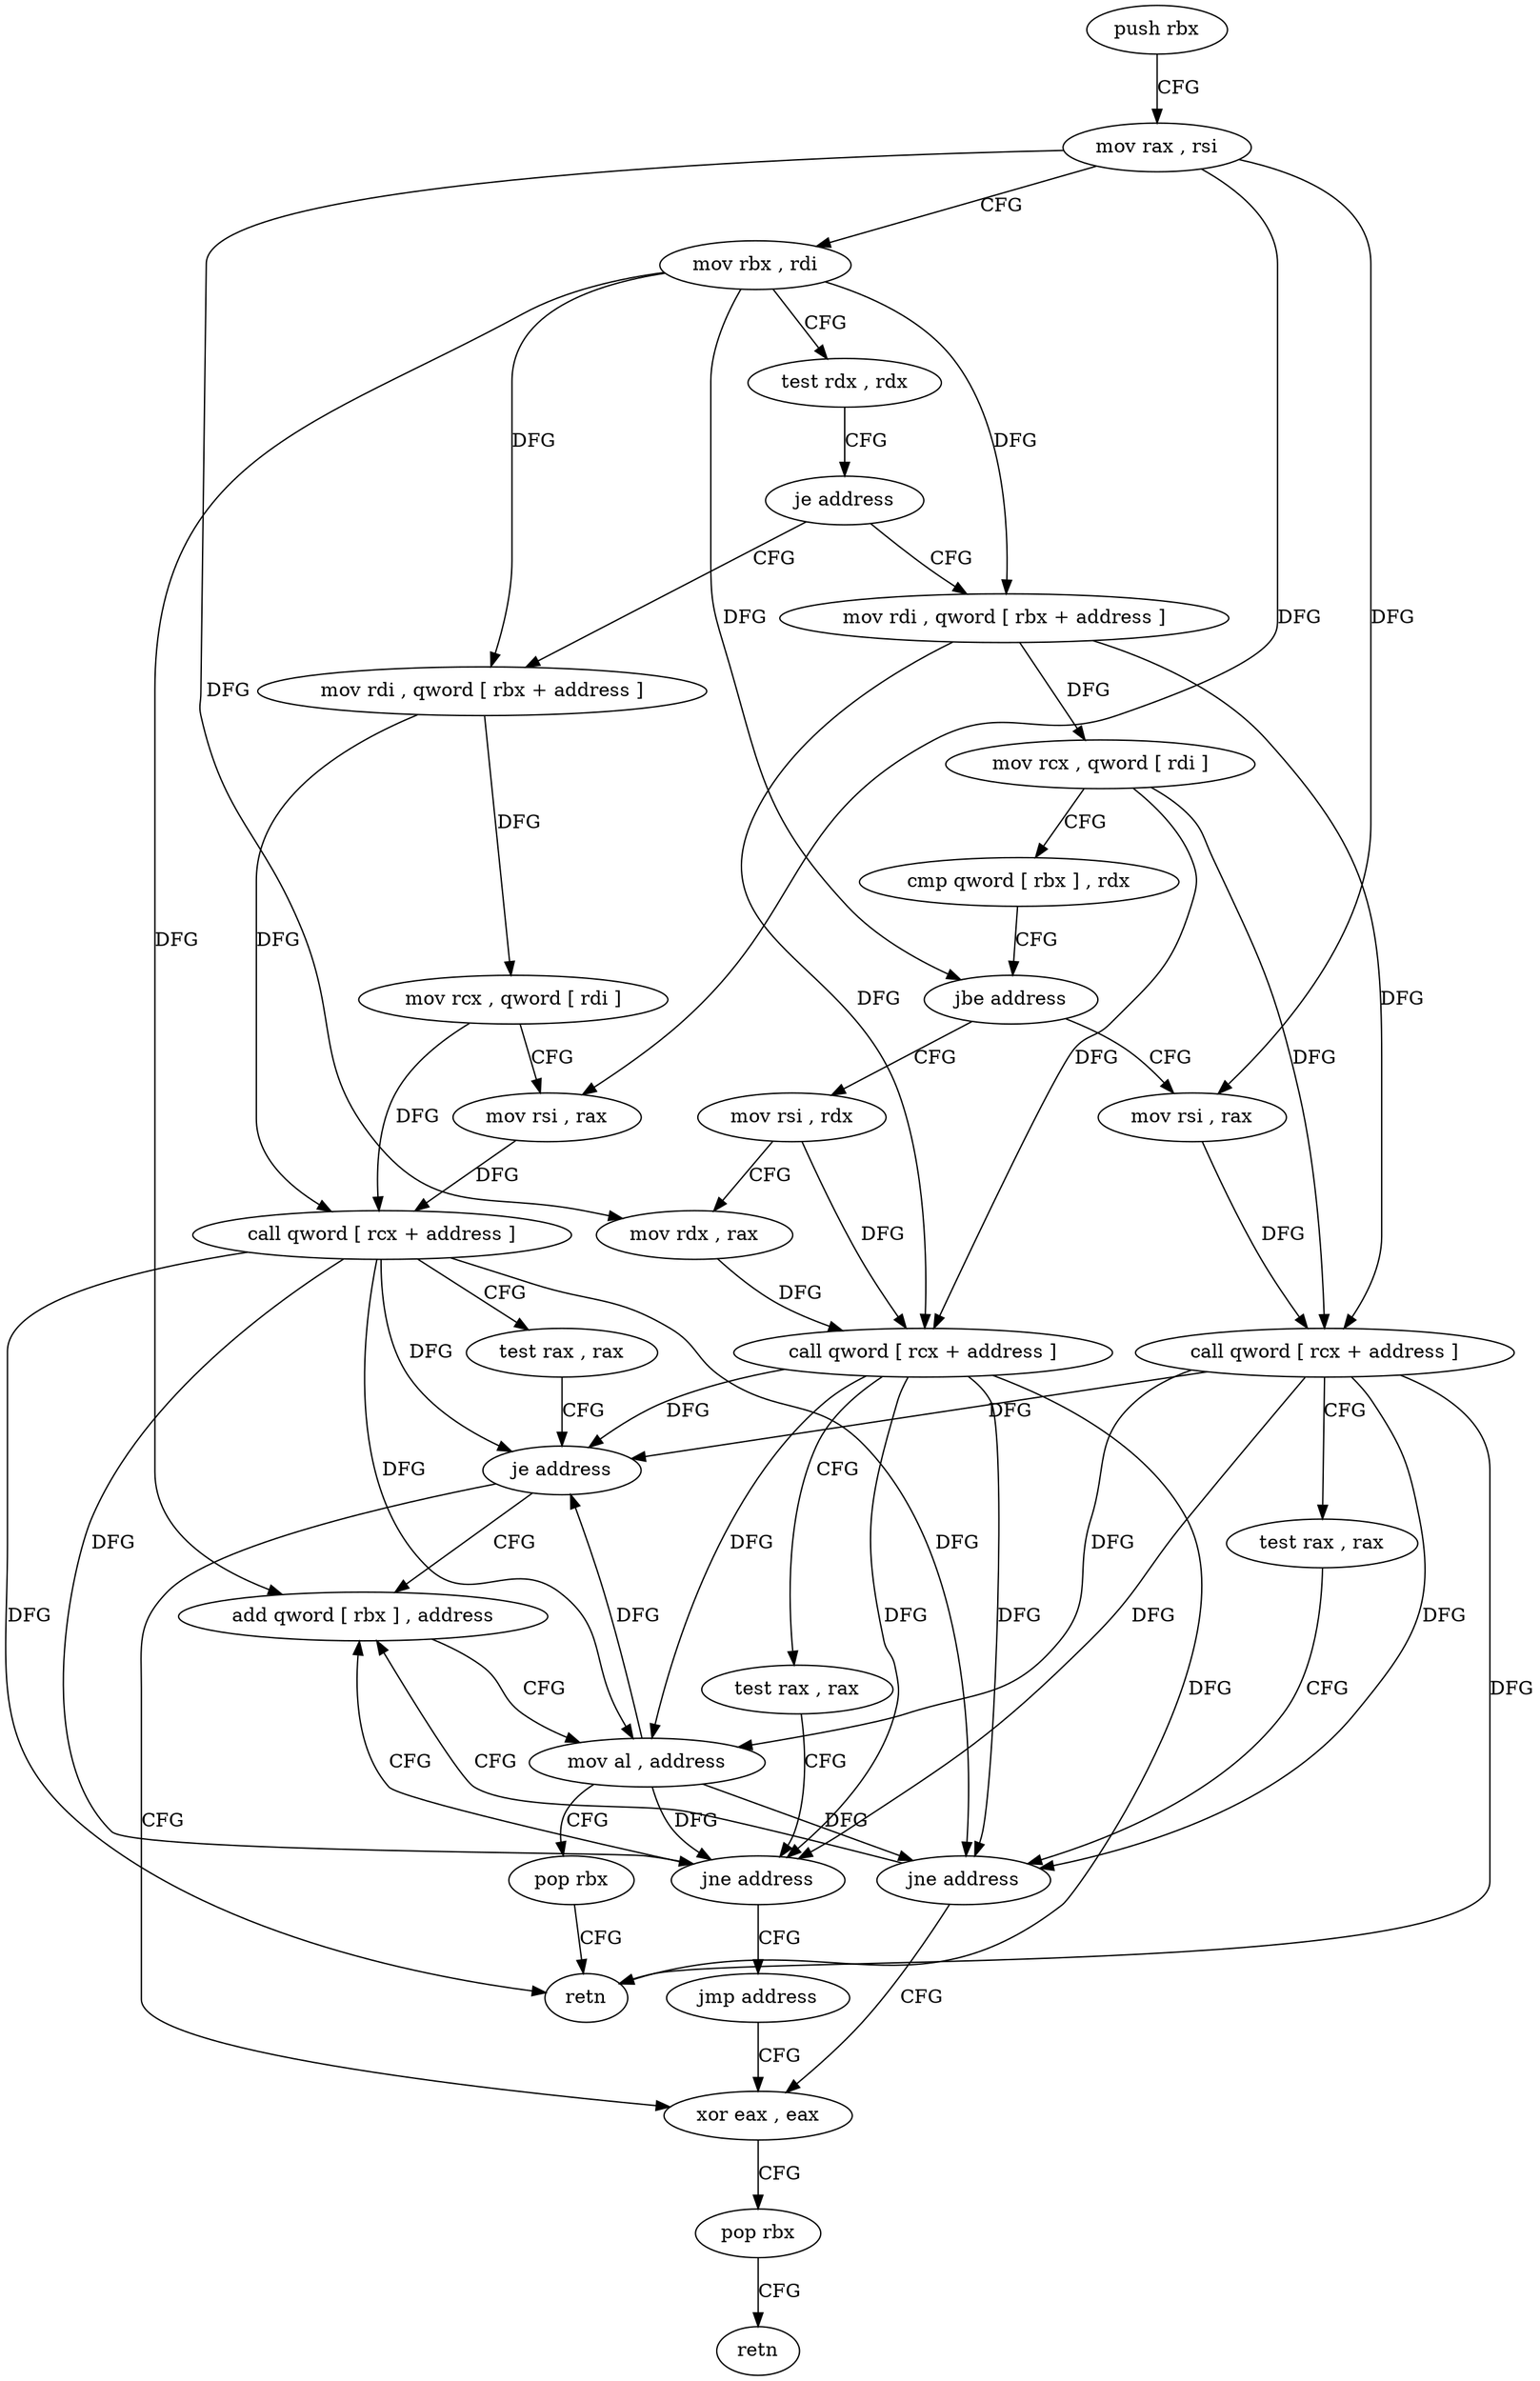digraph "func" {
"90576" [label = "push rbx" ]
"90577" [label = "mov rax , rsi" ]
"90580" [label = "mov rbx , rdi" ]
"90583" [label = "test rdx , rdx" ]
"90586" [label = "je address" ]
"90619" [label = "mov rdi , qword [ rbx + address ]" ]
"90588" [label = "mov rdi , qword [ rbx + address ]" ]
"90623" [label = "mov rcx , qword [ rdi ]" ]
"90626" [label = "mov rsi , rax" ]
"90629" [label = "call qword [ rcx + address ]" ]
"90632" [label = "test rax , rax" ]
"90635" [label = "je address" ]
"90656" [label = "xor eax , eax" ]
"90637" [label = "add qword [ rbx ] , address" ]
"90592" [label = "mov rcx , qword [ rdi ]" ]
"90595" [label = "cmp qword [ rbx ] , rdx" ]
"90598" [label = "jbe address" ]
"90645" [label = "mov rsi , rax" ]
"90600" [label = "mov rsi , rdx" ]
"90658" [label = "pop rbx" ]
"90659" [label = "retn" ]
"90641" [label = "mov al , address" ]
"90643" [label = "pop rbx" ]
"90644" [label = "retn" ]
"90648" [label = "call qword [ rcx + address ]" ]
"90651" [label = "test rax , rax" ]
"90654" [label = "jne address" ]
"90603" [label = "mov rdx , rax" ]
"90606" [label = "call qword [ rcx + address ]" ]
"90612" [label = "test rax , rax" ]
"90615" [label = "jne address" ]
"90617" [label = "jmp address" ]
"90576" -> "90577" [ label = "CFG" ]
"90577" -> "90580" [ label = "CFG" ]
"90577" -> "90626" [ label = "DFG" ]
"90577" -> "90645" [ label = "DFG" ]
"90577" -> "90603" [ label = "DFG" ]
"90580" -> "90583" [ label = "CFG" ]
"90580" -> "90619" [ label = "DFG" ]
"90580" -> "90588" [ label = "DFG" ]
"90580" -> "90598" [ label = "DFG" ]
"90580" -> "90637" [ label = "DFG" ]
"90583" -> "90586" [ label = "CFG" ]
"90586" -> "90619" [ label = "CFG" ]
"90586" -> "90588" [ label = "CFG" ]
"90619" -> "90623" [ label = "DFG" ]
"90619" -> "90629" [ label = "DFG" ]
"90588" -> "90592" [ label = "DFG" ]
"90588" -> "90648" [ label = "DFG" ]
"90588" -> "90606" [ label = "DFG" ]
"90623" -> "90626" [ label = "CFG" ]
"90623" -> "90629" [ label = "DFG" ]
"90626" -> "90629" [ label = "DFG" ]
"90629" -> "90632" [ label = "CFG" ]
"90629" -> "90635" [ label = "DFG" ]
"90629" -> "90641" [ label = "DFG" ]
"90629" -> "90644" [ label = "DFG" ]
"90629" -> "90654" [ label = "DFG" ]
"90629" -> "90615" [ label = "DFG" ]
"90632" -> "90635" [ label = "CFG" ]
"90635" -> "90656" [ label = "CFG" ]
"90635" -> "90637" [ label = "CFG" ]
"90656" -> "90658" [ label = "CFG" ]
"90637" -> "90641" [ label = "CFG" ]
"90592" -> "90595" [ label = "CFG" ]
"90592" -> "90648" [ label = "DFG" ]
"90592" -> "90606" [ label = "DFG" ]
"90595" -> "90598" [ label = "CFG" ]
"90598" -> "90645" [ label = "CFG" ]
"90598" -> "90600" [ label = "CFG" ]
"90645" -> "90648" [ label = "DFG" ]
"90600" -> "90603" [ label = "CFG" ]
"90600" -> "90606" [ label = "DFG" ]
"90658" -> "90659" [ label = "CFG" ]
"90641" -> "90643" [ label = "CFG" ]
"90641" -> "90635" [ label = "DFG" ]
"90641" -> "90654" [ label = "DFG" ]
"90641" -> "90615" [ label = "DFG" ]
"90643" -> "90644" [ label = "CFG" ]
"90648" -> "90651" [ label = "CFG" ]
"90648" -> "90635" [ label = "DFG" ]
"90648" -> "90641" [ label = "DFG" ]
"90648" -> "90644" [ label = "DFG" ]
"90648" -> "90654" [ label = "DFG" ]
"90648" -> "90615" [ label = "DFG" ]
"90651" -> "90654" [ label = "CFG" ]
"90654" -> "90637" [ label = "CFG" ]
"90654" -> "90656" [ label = "CFG" ]
"90603" -> "90606" [ label = "DFG" ]
"90606" -> "90612" [ label = "CFG" ]
"90606" -> "90635" [ label = "DFG" ]
"90606" -> "90641" [ label = "DFG" ]
"90606" -> "90654" [ label = "DFG" ]
"90606" -> "90644" [ label = "DFG" ]
"90606" -> "90615" [ label = "DFG" ]
"90612" -> "90615" [ label = "CFG" ]
"90615" -> "90637" [ label = "CFG" ]
"90615" -> "90617" [ label = "CFG" ]
"90617" -> "90656" [ label = "CFG" ]
}
